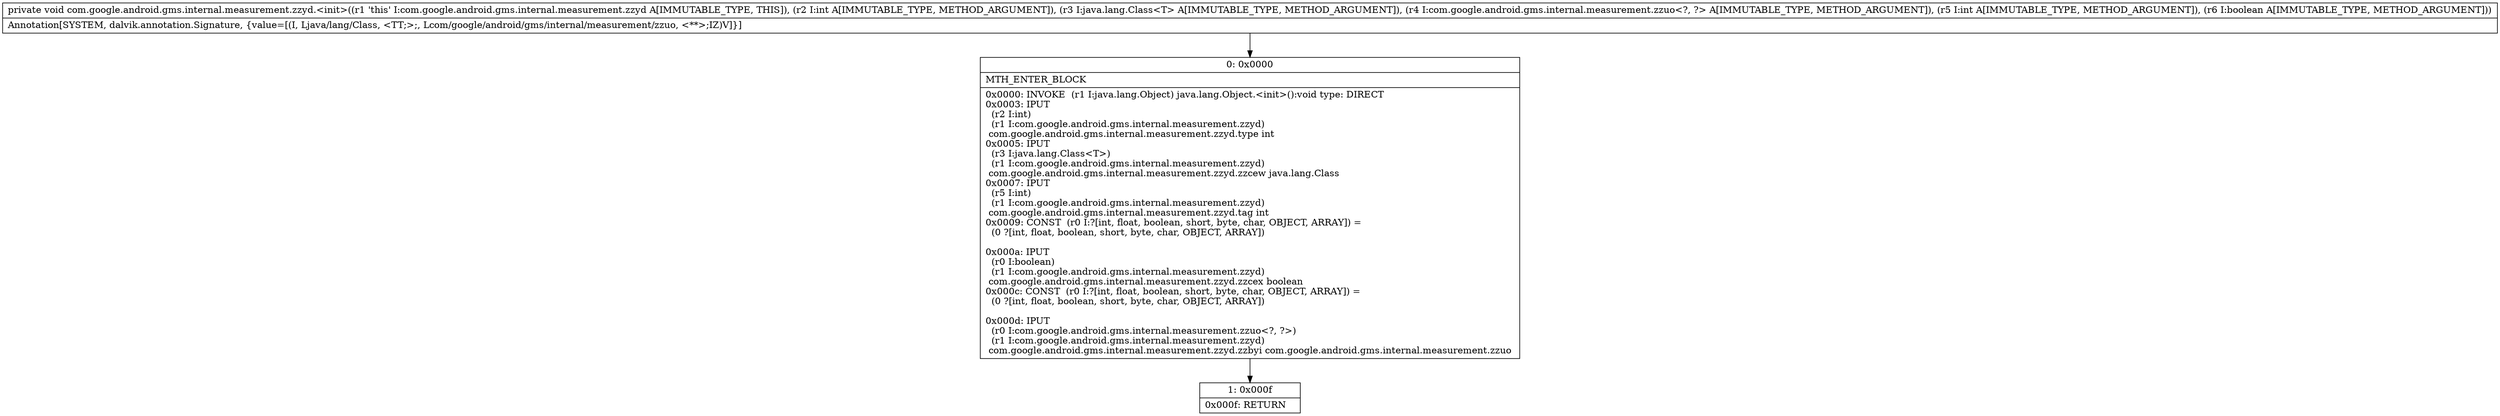 digraph "CFG forcom.google.android.gms.internal.measurement.zzyd.\<init\>(ILjava\/lang\/Class;Lcom\/google\/android\/gms\/internal\/measurement\/zzuo;IZ)V" {
Node_0 [shape=record,label="{0\:\ 0x0000|MTH_ENTER_BLOCK\l|0x0000: INVOKE  (r1 I:java.lang.Object) java.lang.Object.\<init\>():void type: DIRECT \l0x0003: IPUT  \l  (r2 I:int)\l  (r1 I:com.google.android.gms.internal.measurement.zzyd)\l com.google.android.gms.internal.measurement.zzyd.type int \l0x0005: IPUT  \l  (r3 I:java.lang.Class\<T\>)\l  (r1 I:com.google.android.gms.internal.measurement.zzyd)\l com.google.android.gms.internal.measurement.zzyd.zzcew java.lang.Class \l0x0007: IPUT  \l  (r5 I:int)\l  (r1 I:com.google.android.gms.internal.measurement.zzyd)\l com.google.android.gms.internal.measurement.zzyd.tag int \l0x0009: CONST  (r0 I:?[int, float, boolean, short, byte, char, OBJECT, ARRAY]) = \l  (0 ?[int, float, boolean, short, byte, char, OBJECT, ARRAY])\l \l0x000a: IPUT  \l  (r0 I:boolean)\l  (r1 I:com.google.android.gms.internal.measurement.zzyd)\l com.google.android.gms.internal.measurement.zzyd.zzcex boolean \l0x000c: CONST  (r0 I:?[int, float, boolean, short, byte, char, OBJECT, ARRAY]) = \l  (0 ?[int, float, boolean, short, byte, char, OBJECT, ARRAY])\l \l0x000d: IPUT  \l  (r0 I:com.google.android.gms.internal.measurement.zzuo\<?, ?\>)\l  (r1 I:com.google.android.gms.internal.measurement.zzyd)\l com.google.android.gms.internal.measurement.zzyd.zzbyi com.google.android.gms.internal.measurement.zzuo \l}"];
Node_1 [shape=record,label="{1\:\ 0x000f|0x000f: RETURN   \l}"];
MethodNode[shape=record,label="{private void com.google.android.gms.internal.measurement.zzyd.\<init\>((r1 'this' I:com.google.android.gms.internal.measurement.zzyd A[IMMUTABLE_TYPE, THIS]), (r2 I:int A[IMMUTABLE_TYPE, METHOD_ARGUMENT]), (r3 I:java.lang.Class\<T\> A[IMMUTABLE_TYPE, METHOD_ARGUMENT]), (r4 I:com.google.android.gms.internal.measurement.zzuo\<?, ?\> A[IMMUTABLE_TYPE, METHOD_ARGUMENT]), (r5 I:int A[IMMUTABLE_TYPE, METHOD_ARGUMENT]), (r6 I:boolean A[IMMUTABLE_TYPE, METHOD_ARGUMENT]))  | Annotation[SYSTEM, dalvik.annotation.Signature, \{value=[(I, Ljava\/lang\/Class, \<TT;\>;, Lcom\/google\/android\/gms\/internal\/measurement\/zzuo, \<**\>;IZ)V]\}]\l}"];
MethodNode -> Node_0;
Node_0 -> Node_1;
}

